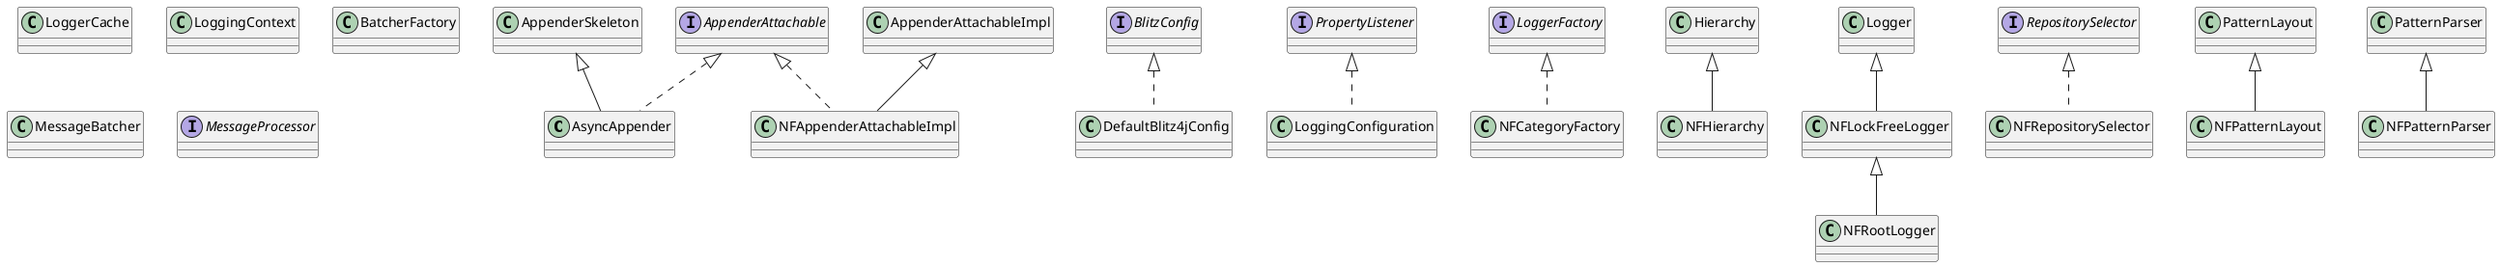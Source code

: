 @startuml

class AsyncAppender extends AppenderSkeleton implements AppenderAttachable
interface BlitzConfig
class DefaultBlitz4jConfig implements BlitzConfig
class LoggerCache
class LoggingConfiguration implements PropertyListener
class LoggingContext
class NFAppenderAttachableImpl extends AppenderAttachableImpl implements AppenderAttachable
class NFCategoryFactory implements LoggerFactory
class NFHierarchy extends Hierarchy
class NFLockFreeLogger extends Logger
class NFRepositorySelector implements RepositorySelector
 class NFRootLogger extends NFLockFreeLogger
class NFPatternLayout extends PatternLayout
class NFPatternParser extends PatternParser
class BatcherFactory
class MessageBatcher
interface MessageProcessor


@enduml